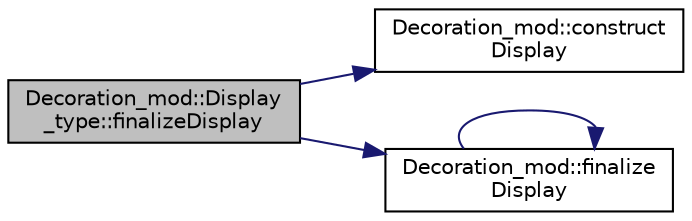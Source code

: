 digraph "Decoration_mod::Display_type::finalizeDisplay"
{
 // LATEX_PDF_SIZE
  edge [fontname="Helvetica",fontsize="10",labelfontname="Helvetica",labelfontsize="10"];
  node [fontname="Helvetica",fontsize="10",shape=record];
  rankdir="LR";
  Node1 [label="Decoration_mod::Display\l_type::finalizeDisplay",height=0.2,width=0.4,color="black", fillcolor="grey75", style="filled", fontcolor="black",tooltip=" "];
  Node1 -> Node2 [color="midnightblue",fontsize="10",style="solid",fontname="Helvetica"];
  Node2 [label="Decoration_mod::construct\lDisplay",height=0.2,width=0.4,color="black", fillcolor="white", style="filled",URL="$namespaceDecoration__mod.html#ad25e8f977a51a73bfd3866f6a237c363",tooltip=" "];
  Node1 -> Node3 [color="midnightblue",fontsize="10",style="solid",fontname="Helvetica"];
  Node3 [label="Decoration_mod::finalize\lDisplay",height=0.2,width=0.4,color="black", fillcolor="white", style="filled",URL="$namespaceDecoration__mod.html#a051a9227608fcea9f866c46dfedad485",tooltip=" "];
  Node3 -> Node3 [color="midnightblue",fontsize="10",style="solid",fontname="Helvetica"];
}
